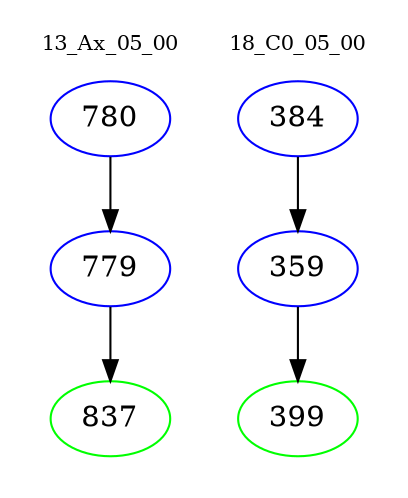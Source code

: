 digraph{
subgraph cluster_0 {
color = white
label = "13_Ax_05_00";
fontsize=10;
T0_780 [label="780", color="blue"]
T0_780 -> T0_779 [color="black"]
T0_779 [label="779", color="blue"]
T0_779 -> T0_837 [color="black"]
T0_837 [label="837", color="green"]
}
subgraph cluster_1 {
color = white
label = "18_C0_05_00";
fontsize=10;
T1_384 [label="384", color="blue"]
T1_384 -> T1_359 [color="black"]
T1_359 [label="359", color="blue"]
T1_359 -> T1_399 [color="black"]
T1_399 [label="399", color="green"]
}
}
